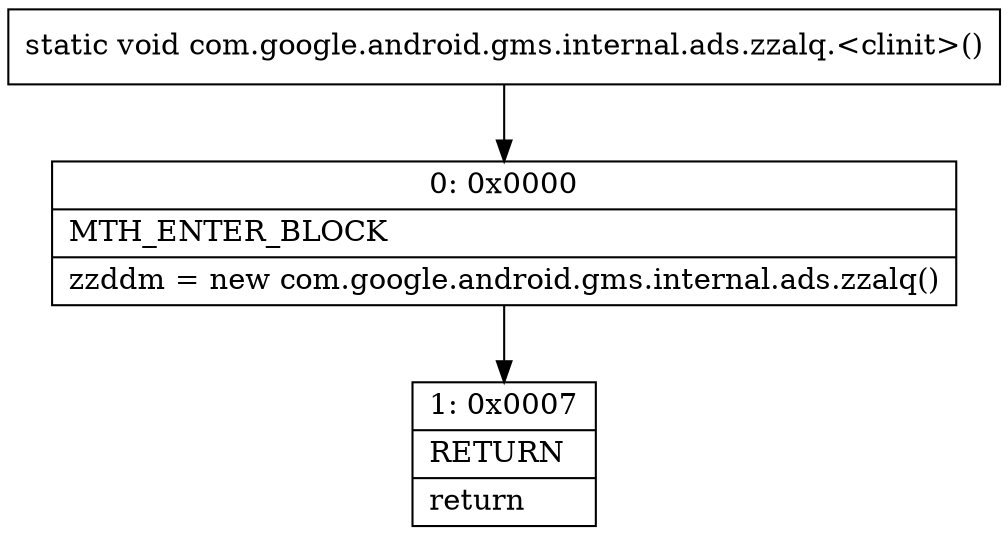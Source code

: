 digraph "CFG forcom.google.android.gms.internal.ads.zzalq.\<clinit\>()V" {
Node_0 [shape=record,label="{0\:\ 0x0000|MTH_ENTER_BLOCK\l|zzddm = new com.google.android.gms.internal.ads.zzalq()\l}"];
Node_1 [shape=record,label="{1\:\ 0x0007|RETURN\l|return\l}"];
MethodNode[shape=record,label="{static void com.google.android.gms.internal.ads.zzalq.\<clinit\>() }"];
MethodNode -> Node_0;
Node_0 -> Node_1;
}

